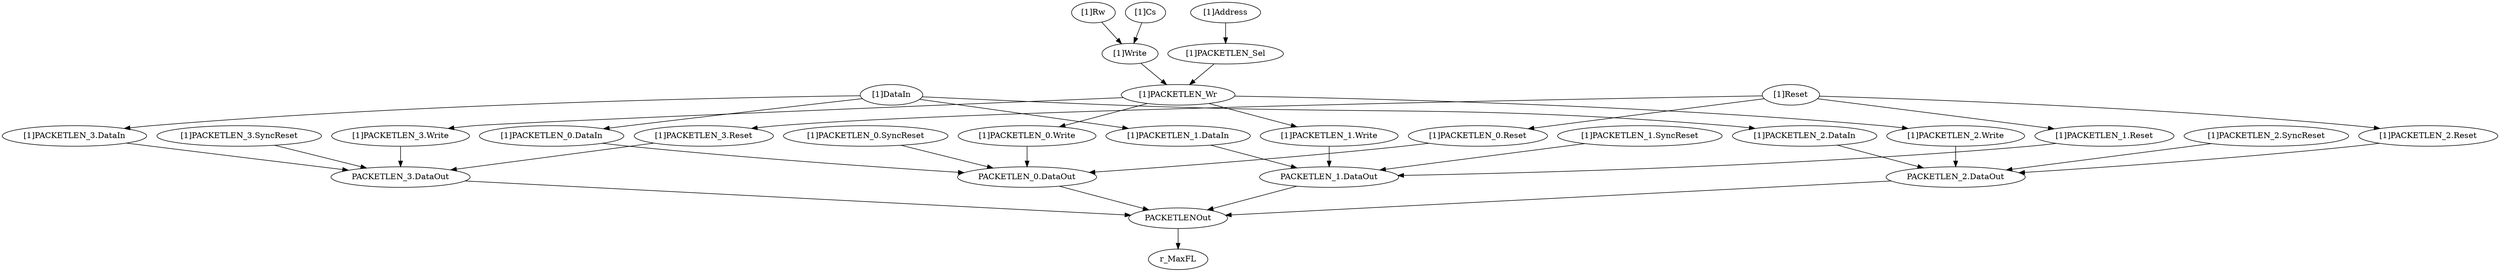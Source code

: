 strict digraph "" {
	"[1]PACKETLEN_0.Reset"	 [complexity=3,
		importance=0.048821561766,
		rank=0.016273853922];
	"PACKETLEN_0.DataOut"	 [complexity=2,
		importance=0.0158496164821,
		rank=0.00792480824106];
	"[1]PACKETLEN_0.Reset" -> "PACKETLEN_0.DataOut";
	"[1]PACKETLEN_0.SyncReset"	 [complexity=3,
		importance=0.0329659122337,
		rank=0.0109886374112];
	"[1]PACKETLEN_0.SyncReset" -> "PACKETLEN_0.DataOut";
	"[1]PACKETLEN_3.DataIn"	 [complexity=4,
		importance=0.0171270325358,
		rank=0.00428175813395];
	"PACKETLEN_3.DataOut"	 [complexity=2,
		importance=0.0158496164821,
		rank=0.00792480824106];
	"[1]PACKETLEN_3.DataIn" -> "PACKETLEN_3.DataOut";
	"[1]PACKETLEN_1.SyncReset"	 [complexity=3,
		importance=0.0329659122337,
		rank=0.0109886374112];
	"PACKETLEN_1.DataOut"	 [complexity=2,
		importance=0.0158496164821,
		rank=0.00792480824106];
	"[1]PACKETLEN_1.SyncReset" -> "PACKETLEN_1.DataOut";
	"PACKETLEN_2.DataOut"	 [complexity=2,
		importance=0.0158496164821,
		rank=0.00792480824106];
	PACKETLENOut	 [complexity=2,
		importance=0.0119168393805,
		rank=0.00595841969026];
	"PACKETLEN_2.DataOut" -> PACKETLENOut;
	"[1]PACKETLEN_2.DataIn"	 [complexity=4,
		importance=0.0171270325358,
		rank=0.00428175813395];
	"[1]PACKETLEN_2.DataIn" -> "PACKETLEN_2.DataOut";
	"[1]Write"	 [complexity=15,
		importance=0.0792875140498,
		rank=0.00528583426999];
	"[1]PACKETLEN_Wr"	 [complexity=3,
		importance=0.0193468411285,
		rank=0.00644894704284];
	"[1]Write" -> "[1]PACKETLEN_Wr";
	"[1]PACKETLEN_3.SyncReset"	 [complexity=3,
		importance=0.0329659122337,
		rank=0.0109886374112];
	"[1]PACKETLEN_3.SyncReset" -> "PACKETLEN_3.DataOut";
	"[1]PACKETLEN_2.SyncReset"	 [complexity=3,
		importance=0.0329659122337,
		rank=0.0109886374112];
	"[1]PACKETLEN_2.SyncReset" -> "PACKETLEN_2.DataOut";
	"[1]Address"	 [complexity=17,
		importance=0.0799339203503,
		rank=0.00470199531472];
	"[1]PACKETLEN_Sel"	 [complexity=15,
		importance=0.0786672410808,
		rank=0.00524448273872];
	"[1]Address" -> "[1]PACKETLEN_Sel";
	"[1]PACKETLEN_1.DataIn"	 [complexity=4,
		importance=0.0171270325358,
		rank=0.00428175813395];
	"[1]PACKETLEN_1.DataIn" -> "PACKETLEN_1.DataOut";
	"[1]PACKETLEN_1.Write"	 [complexity=3,
		importance=0.0173641020369,
		rank=0.0057880340123];
	"[1]PACKETLEN_1.Write" -> "PACKETLEN_1.DataOut";
	"[1]PACKETLEN_2.Write"	 [complexity=3,
		importance=0.0173641020369,
		rank=0.0057880340123];
	"[1]PACKETLEN_2.Write" -> "PACKETLEN_2.DataOut";
	"[1]Cs"	 [complexity=18,
		importance=0.0805541933193,
		rank=0.00447523296218];
	"[1]Cs" -> "[1]Write";
	"[1]Rw"	 [complexity=18,
		importance=0.0805541933193,
		rank=0.00447523296218];
	"[1]Rw" -> "[1]Write";
	"PACKETLEN_3.DataOut" -> PACKETLENOut;
	"[1]PACKETLEN_0.DataIn"	 [complexity=4,
		importance=0.0171270325358,
		rank=0.00428175813395];
	"[1]PACKETLEN_0.DataIn" -> "PACKETLEN_0.DataOut";
	r_MaxFL	 [complexity=0,
		importance=0.00278797022335,
		rank=0.0];
	PACKETLENOut -> r_MaxFL;
	"PACKETLEN_1.DataOut" -> PACKETLENOut;
	"PACKETLEN_0.DataOut" -> PACKETLENOut;
	"[1]Reset"	 [complexity=3,
		importance=0.0500882410355,
		rank=0.0166960803452];
	"[1]Reset" -> "[1]PACKETLEN_0.Reset";
	"[1]PACKETLEN_2.Reset"	 [complexity=3,
		importance=0.048821561766,
		rank=0.016273853922];
	"[1]Reset" -> "[1]PACKETLEN_2.Reset";
	"[1]PACKETLEN_3.Reset"	 [complexity=3,
		importance=0.048821561766,
		rank=0.016273853922];
	"[1]Reset" -> "[1]PACKETLEN_3.Reset";
	"[1]PACKETLEN_1.Reset"	 [complexity=3,
		importance=0.048821561766,
		rank=0.016273853922];
	"[1]Reset" -> "[1]PACKETLEN_1.Reset";
	"[1]PACKETLEN_3.Write"	 [complexity=3,
		importance=0.0173641020369,
		rank=0.0057880340123];
	"[1]PACKETLEN_3.Write" -> "PACKETLEN_3.DataOut";
	"[1]PACKETLEN_0.Write"	 [complexity=3,
		importance=0.0173641020369,
		rank=0.0057880340123];
	"[1]PACKETLEN_0.Write" -> "PACKETLEN_0.DataOut";
	"[1]PACKETLEN_Wr" -> "[1]PACKETLEN_1.Write";
	"[1]PACKETLEN_Wr" -> "[1]PACKETLEN_2.Write";
	"[1]PACKETLEN_Wr" -> "[1]PACKETLEN_3.Write";
	"[1]PACKETLEN_Wr" -> "[1]PACKETLEN_0.Write";
	"[1]DataIn"	 [complexity=4,
		importance=0.0183937118053,
		rank=0.00459842795132];
	"[1]DataIn" -> "[1]PACKETLEN_3.DataIn";
	"[1]DataIn" -> "[1]PACKETLEN_2.DataIn";
	"[1]DataIn" -> "[1]PACKETLEN_1.DataIn";
	"[1]DataIn" -> "[1]PACKETLEN_0.DataIn";
	"[1]PACKETLEN_2.Reset" -> "PACKETLEN_2.DataOut";
	"[1]PACKETLEN_Sel" -> "[1]PACKETLEN_Wr";
	"[1]PACKETLEN_3.Reset" -> "PACKETLEN_3.DataOut";
	"[1]PACKETLEN_1.Reset" -> "PACKETLEN_1.DataOut";
}
